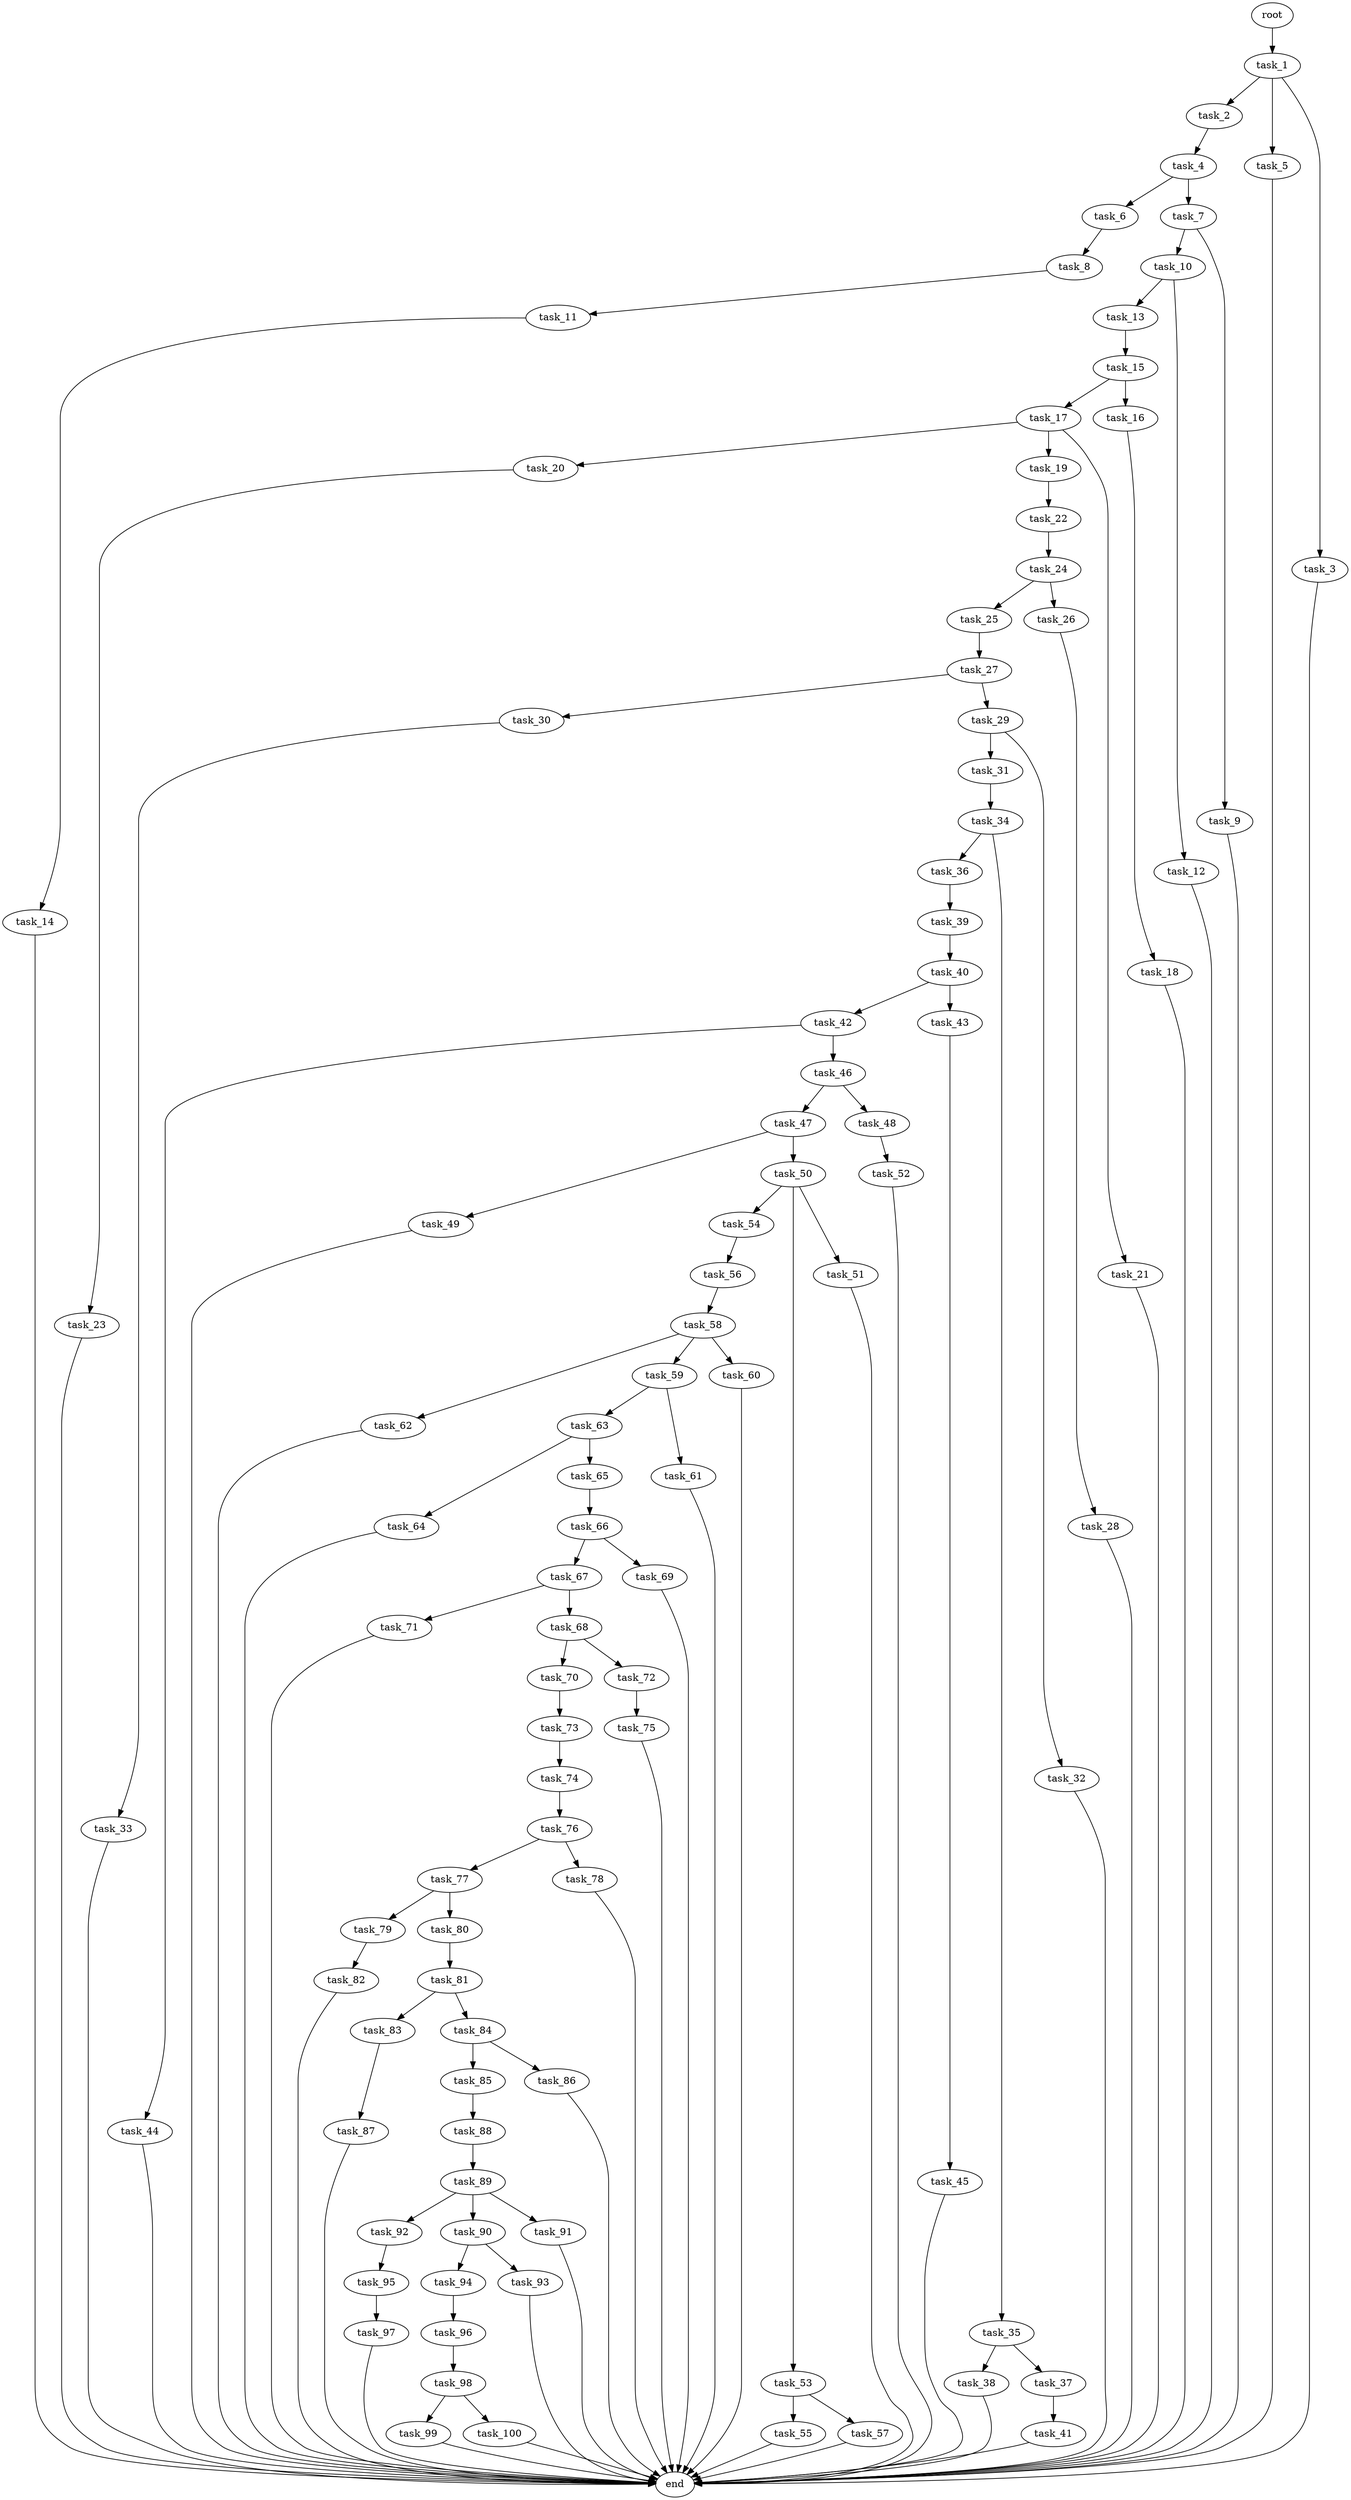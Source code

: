 digraph G {
  task_15 [size="6.038967e+11"];
  task_77 [size="5.695410e+11"];
  task_62 [size="6.701349e+11"];
  task_59 [size="4.051237e+11"];
  task_20 [size="3.366450e+11"];
  task_17 [size="4.126258e+11"];
  task_89 [size="8.721193e+11"];
  task_24 [size="6.486191e+11"];
  task_92 [size="7.116508e+11"];
  task_85 [size="3.774383e+11"];
  task_23 [size="5.931197e+11"];
  task_73 [size="1.026083e+11"];
  task_63 [size="8.207109e+11"];
  task_45 [size="2.933175e+11"];
  task_11 [size="9.038384e+11"];
  task_13 [size="1.619263e+11"];
  task_54 [size="8.096655e+11"];
  task_58 [size="1.972913e+10"];
  task_55 [size="9.125884e+11"];
  task_60 [size="4.075289e+11"];
  task_61 [size="1.304011e+10"];
  task_56 [size="6.828248e+11"];
  task_16 [size="2.377948e+11"];
  task_30 [size="9.851489e+11"];
  task_76 [size="8.081403e+11"];
  task_74 [size="4.612182e+11"];
  task_47 [size="4.819437e+11"];
  task_81 [size="4.894984e+11"];
  task_34 [size="7.800584e+11"];
  task_25 [size="9.661262e+11"];
  task_44 [size="1.057668e+11"];
  task_67 [size="7.454827e+11"];
  task_29 [size="9.513812e+11"];
  end [size="0.000000e+00"];
  task_66 [size="9.937450e+11"];
  task_2 [size="2.510752e+11"];
  task_4 [size="6.325741e+10"];
  task_86 [size="7.543526e+11"];
  task_64 [size="3.096022e+11"];
  task_36 [size="5.937797e+11"];
  task_71 [size="4.751378e+11"];
  task_94 [size="4.494940e+11"];
  task_95 [size="5.762553e+11"];
  task_96 [size="3.425204e+11"];
  task_48 [size="3.653375e+11"];
  task_53 [size="6.054811e+11"];
  task_5 [size="4.566884e+11"];
  task_79 [size="5.686137e+10"];
  task_52 [size="9.669580e+11"];
  task_31 [size="3.159944e+11"];
  task_1 [size="3.325441e+11"];
  task_82 [size="3.695179e+11"];
  task_19 [size="7.378764e+11"];
  task_40 [size="3.169459e+11"];
  task_57 [size="1.322264e+11"];
  task_83 [size="6.057924e+11"];
  task_6 [size="8.182566e+11"];
  task_80 [size="9.543246e+11"];
  task_22 [size="7.012744e+11"];
  task_99 [size="9.157087e+11"];
  task_100 [size="1.138478e+11"];
  task_84 [size="6.653512e+11"];
  task_90 [size="4.037203e+11"];
  task_49 [size="6.732876e+11"];
  task_3 [size="3.358201e+11"];
  task_14 [size="5.375875e+11"];
  task_18 [size="4.337341e+11"];
  task_42 [size="5.959634e+09"];
  task_10 [size="6.727143e+11"];
  task_70 [size="6.929593e+11"];
  task_78 [size="4.313519e+11"];
  task_50 [size="6.149860e+11"];
  task_21 [size="3.126107e+11"];
  task_32 [size="2.195791e+11"];
  task_51 [size="7.654820e+11"];
  task_46 [size="4.261928e+11"];
  task_12 [size="6.899224e+11"];
  task_9 [size="5.747993e+11"];
  task_93 [size="8.905152e+11"];
  task_43 [size="6.959319e+11"];
  task_26 [size="9.052082e+11"];
  task_41 [size="3.135220e+11"];
  task_27 [size="9.540972e+11"];
  task_68 [size="7.442732e+10"];
  task_65 [size="7.634540e+11"];
  task_39 [size="2.788036e+11"];
  task_38 [size="5.149802e+10"];
  task_72 [size="2.210026e+11"];
  task_98 [size="7.970759e+11"];
  task_28 [size="8.441061e+11"];
  task_69 [size="8.714634e+11"];
  task_88 [size="8.001255e+11"];
  task_91 [size="7.710279e+11"];
  task_8 [size="3.176380e+11"];
  task_75 [size="1.778185e+11"];
  task_33 [size="6.293484e+11"];
  root [size="0.000000e+00"];
  task_7 [size="6.669275e+11"];
  task_87 [size="2.469132e+11"];
  task_35 [size="7.218208e+11"];
  task_97 [size="4.922168e+11"];
  task_37 [size="7.619699e+11"];

  task_15 -> task_16 [size="2.377948e+08"];
  task_15 -> task_17 [size="4.126258e+08"];
  task_77 -> task_79 [size="5.686137e+07"];
  task_77 -> task_80 [size="9.543246e+08"];
  task_62 -> end [size="1.000000e-12"];
  task_59 -> task_61 [size="1.304011e+07"];
  task_59 -> task_63 [size="8.207109e+08"];
  task_20 -> task_23 [size="5.931197e+08"];
  task_17 -> task_20 [size="3.366450e+08"];
  task_17 -> task_19 [size="7.378764e+08"];
  task_17 -> task_21 [size="3.126107e+08"];
  task_89 -> task_91 [size="7.710279e+08"];
  task_89 -> task_92 [size="7.116508e+08"];
  task_89 -> task_90 [size="4.037203e+08"];
  task_24 -> task_26 [size="9.052082e+08"];
  task_24 -> task_25 [size="9.661262e+08"];
  task_92 -> task_95 [size="5.762553e+08"];
  task_85 -> task_88 [size="8.001255e+08"];
  task_23 -> end [size="1.000000e-12"];
  task_73 -> task_74 [size="4.612182e+08"];
  task_63 -> task_64 [size="3.096022e+08"];
  task_63 -> task_65 [size="7.634540e+08"];
  task_45 -> end [size="1.000000e-12"];
  task_11 -> task_14 [size="5.375875e+08"];
  task_13 -> task_15 [size="6.038967e+08"];
  task_54 -> task_56 [size="6.828248e+08"];
  task_58 -> task_59 [size="4.051237e+08"];
  task_58 -> task_60 [size="4.075289e+08"];
  task_58 -> task_62 [size="6.701349e+08"];
  task_55 -> end [size="1.000000e-12"];
  task_60 -> end [size="1.000000e-12"];
  task_61 -> end [size="1.000000e-12"];
  task_56 -> task_58 [size="1.972913e+07"];
  task_16 -> task_18 [size="4.337341e+08"];
  task_30 -> task_33 [size="6.293484e+08"];
  task_76 -> task_78 [size="4.313519e+08"];
  task_76 -> task_77 [size="5.695410e+08"];
  task_74 -> task_76 [size="8.081403e+08"];
  task_47 -> task_50 [size="6.149860e+08"];
  task_47 -> task_49 [size="6.732876e+08"];
  task_81 -> task_84 [size="6.653512e+08"];
  task_81 -> task_83 [size="6.057924e+08"];
  task_34 -> task_35 [size="7.218208e+08"];
  task_34 -> task_36 [size="5.937797e+08"];
  task_25 -> task_27 [size="9.540972e+08"];
  task_44 -> end [size="1.000000e-12"];
  task_67 -> task_68 [size="7.442732e+07"];
  task_67 -> task_71 [size="4.751378e+08"];
  task_29 -> task_32 [size="2.195791e+08"];
  task_29 -> task_31 [size="3.159944e+08"];
  task_66 -> task_69 [size="8.714634e+08"];
  task_66 -> task_67 [size="7.454827e+08"];
  task_2 -> task_4 [size="6.325741e+07"];
  task_4 -> task_7 [size="6.669275e+08"];
  task_4 -> task_6 [size="8.182566e+08"];
  task_86 -> end [size="1.000000e-12"];
  task_64 -> end [size="1.000000e-12"];
  task_36 -> task_39 [size="2.788036e+08"];
  task_71 -> end [size="1.000000e-12"];
  task_94 -> task_96 [size="3.425204e+08"];
  task_95 -> task_97 [size="4.922168e+08"];
  task_96 -> task_98 [size="7.970759e+08"];
  task_48 -> task_52 [size="9.669580e+08"];
  task_53 -> task_55 [size="9.125884e+08"];
  task_53 -> task_57 [size="1.322264e+08"];
  task_5 -> end [size="1.000000e-12"];
  task_79 -> task_82 [size="3.695179e+08"];
  task_52 -> end [size="1.000000e-12"];
  task_31 -> task_34 [size="7.800584e+08"];
  task_1 -> task_2 [size="2.510752e+08"];
  task_1 -> task_3 [size="3.358201e+08"];
  task_1 -> task_5 [size="4.566884e+08"];
  task_82 -> end [size="1.000000e-12"];
  task_19 -> task_22 [size="7.012744e+08"];
  task_40 -> task_43 [size="6.959319e+08"];
  task_40 -> task_42 [size="5.959634e+06"];
  task_57 -> end [size="1.000000e-12"];
  task_83 -> task_87 [size="2.469132e+08"];
  task_6 -> task_8 [size="3.176380e+08"];
  task_80 -> task_81 [size="4.894984e+08"];
  task_22 -> task_24 [size="6.486191e+08"];
  task_99 -> end [size="1.000000e-12"];
  task_100 -> end [size="1.000000e-12"];
  task_84 -> task_85 [size="3.774383e+08"];
  task_84 -> task_86 [size="7.543526e+08"];
  task_90 -> task_93 [size="8.905152e+08"];
  task_90 -> task_94 [size="4.494940e+08"];
  task_49 -> end [size="1.000000e-12"];
  task_3 -> end [size="1.000000e-12"];
  task_14 -> end [size="1.000000e-12"];
  task_18 -> end [size="1.000000e-12"];
  task_42 -> task_46 [size="4.261928e+08"];
  task_42 -> task_44 [size="1.057668e+08"];
  task_10 -> task_12 [size="6.899224e+08"];
  task_10 -> task_13 [size="1.619263e+08"];
  task_70 -> task_73 [size="1.026083e+08"];
  task_78 -> end [size="1.000000e-12"];
  task_50 -> task_53 [size="6.054811e+08"];
  task_50 -> task_51 [size="7.654820e+08"];
  task_50 -> task_54 [size="8.096655e+08"];
  task_21 -> end [size="1.000000e-12"];
  task_32 -> end [size="1.000000e-12"];
  task_51 -> end [size="1.000000e-12"];
  task_46 -> task_48 [size="3.653375e+08"];
  task_46 -> task_47 [size="4.819437e+08"];
  task_12 -> end [size="1.000000e-12"];
  task_9 -> end [size="1.000000e-12"];
  task_93 -> end [size="1.000000e-12"];
  task_43 -> task_45 [size="2.933175e+08"];
  task_26 -> task_28 [size="8.441061e+08"];
  task_41 -> end [size="1.000000e-12"];
  task_27 -> task_29 [size="9.513812e+08"];
  task_27 -> task_30 [size="9.851489e+08"];
  task_68 -> task_70 [size="6.929593e+08"];
  task_68 -> task_72 [size="2.210026e+08"];
  task_65 -> task_66 [size="9.937450e+08"];
  task_39 -> task_40 [size="3.169459e+08"];
  task_38 -> end [size="1.000000e-12"];
  task_72 -> task_75 [size="1.778185e+08"];
  task_98 -> task_99 [size="9.157087e+08"];
  task_98 -> task_100 [size="1.138478e+08"];
  task_28 -> end [size="1.000000e-12"];
  task_69 -> end [size="1.000000e-12"];
  task_88 -> task_89 [size="8.721193e+08"];
  task_91 -> end [size="1.000000e-12"];
  task_8 -> task_11 [size="9.038384e+08"];
  task_75 -> end [size="1.000000e-12"];
  task_33 -> end [size="1.000000e-12"];
  root -> task_1 [size="1.000000e-12"];
  task_7 -> task_10 [size="6.727143e+08"];
  task_7 -> task_9 [size="5.747993e+08"];
  task_87 -> end [size="1.000000e-12"];
  task_35 -> task_37 [size="7.619699e+08"];
  task_35 -> task_38 [size="5.149802e+07"];
  task_97 -> end [size="1.000000e-12"];
  task_37 -> task_41 [size="3.135220e+08"];
}
